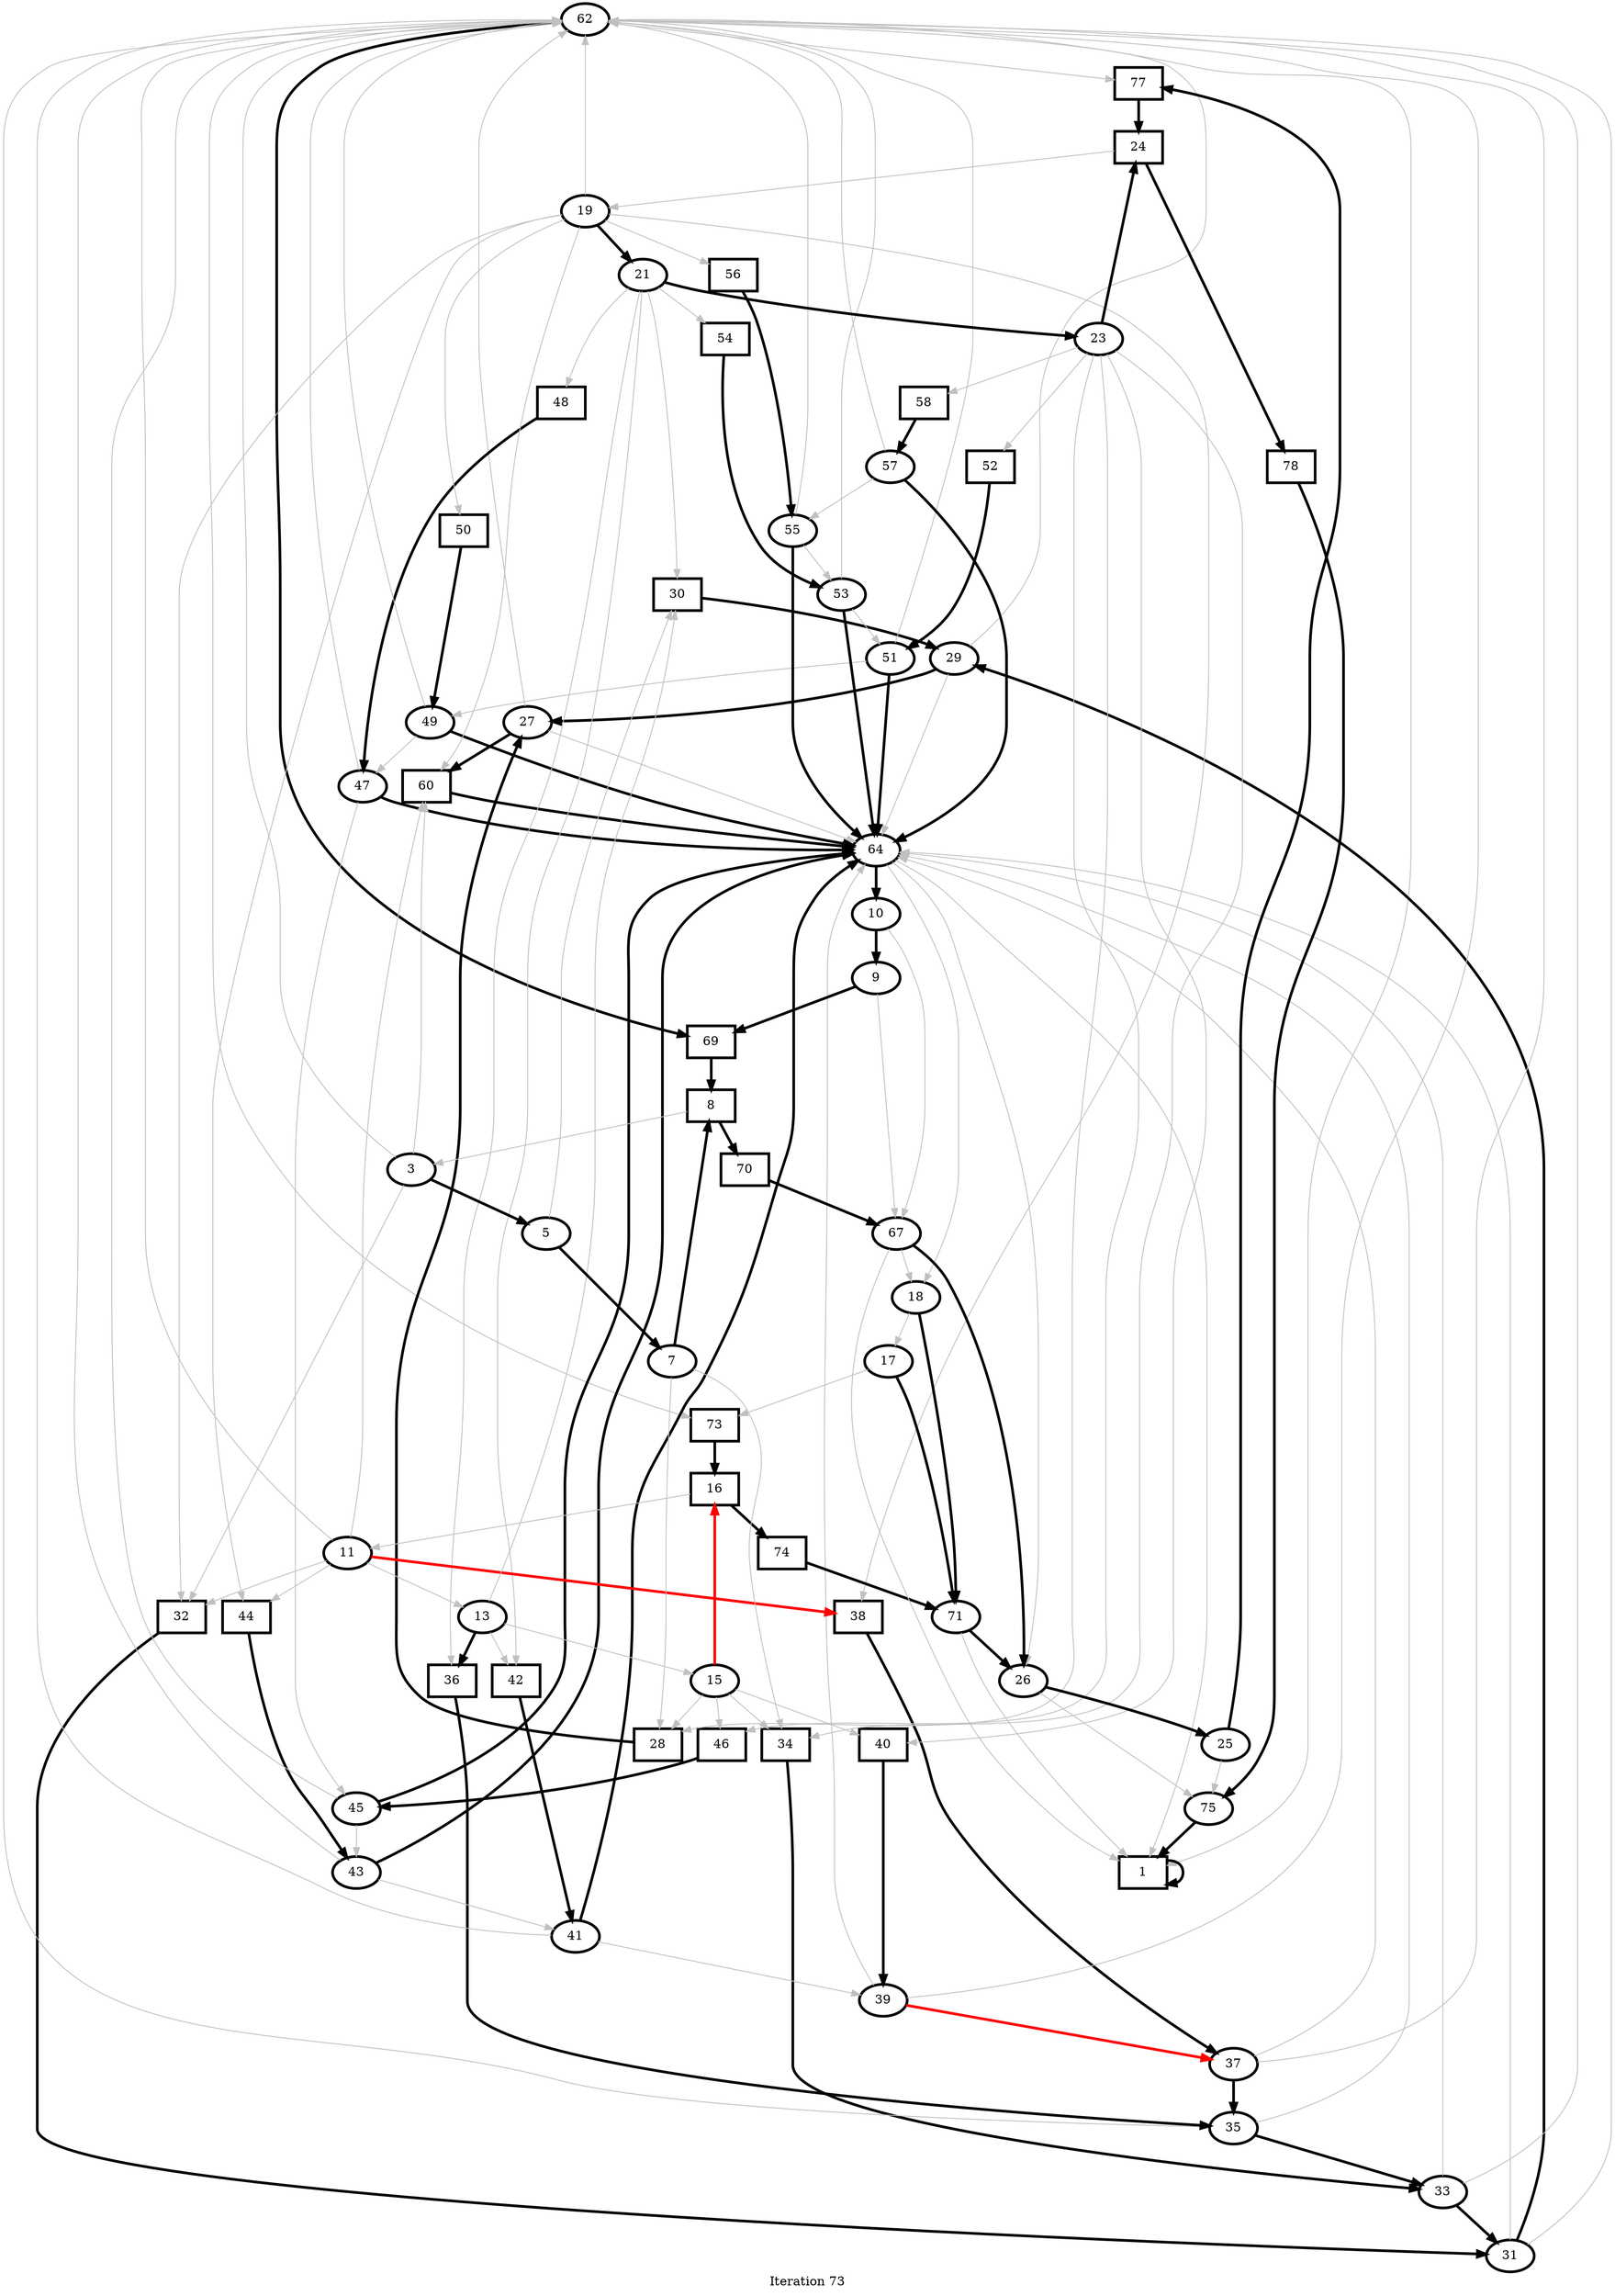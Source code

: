 digraph G {
    label ="Iteration 73"
    0 [penwidth=3,label="62",pos="10,12!"]
    1 [penwidth=3,label="64",pos="10,-1!"]
    2 [penwidth=3,shape = "rectangle",label="1",pos="15,3!"]
    3 [penwidth=3,shape = "rectangle",label="60",pos="0,0!"]
    4 [penwidth=3,label="27",pos="0,1!"]
    5 [penwidth=3,shape = "rectangle",label="28",pos="1,1!"]
    6 [penwidth=3,label="29",pos="0,2!"]
    7 [penwidth=3,shape = "rectangle",label="30",pos="1,2!"]
    8 [penwidth=3,label="31",pos="0,3!"]
    9 [penwidth=3,shape = "rectangle",label="32",pos="1,3!"]
    10 [penwidth=3,label="33",pos="0,4!"]
    11 [penwidth=3,shape = "rectangle",label="34",pos="1,4!"]
    12 [penwidth=3,label="35",pos="0,5!"]
    13 [penwidth=3,shape = "rectangle",label="36",pos="1,5!"]
    14 [penwidth=3,label="37",pos="0,6!"]
    15 [penwidth=3,shape = "rectangle",label="38",pos="1,6!"]
    16 [penwidth=3,label="39",pos="0,7!"]
    17 [penwidth=3,shape = "rectangle",label="40",pos="1,7!"]
    18 [penwidth=3,label="41",pos="0,8!"]
    19 [penwidth=3,shape = "rectangle",label="42",pos="1,8!"]
    20 [penwidth=3,label="43",pos="0,9!"]
    21 [penwidth=3,shape = "rectangle",label="44",pos="1,9!"]
    22 [penwidth=3,label="45",pos="0,10!"]
    23 [penwidth=3,shape = "rectangle",label="46",pos="1,10!"]
    24 [penwidth=3,label="47",pos="0,11!"]
    25 [penwidth=3,shape = "rectangle",label="48",pos="1,11!"]
    26 [penwidth=3,label="49",pos="0,12!"]
    27 [penwidth=3,shape = "rectangle",label="50",pos="1,12!"]
    28 [penwidth=3,label="51",pos="0,13!"]
    29 [penwidth=3,shape = "rectangle",label="52",pos="1,13!"]
    30 [penwidth=3,label="53",pos="0,14!"]
    31 [penwidth=3,shape = "rectangle",label="54",pos="1,14!"]
    32 [penwidth=3,label="55",pos="0,15!"]
    33 [penwidth=3,shape = "rectangle",label="56",pos="1,15!"]
    34 [penwidth=3,label="57",pos="0,16!"]
    35 [penwidth=3,shape = "rectangle",label="58",pos="1,16!"]
    36 [penwidth=3,label="19",pos="5,11!"]
    37 [penwidth=3,label="21",pos="4,10!"]
    38 [penwidth=3,label="23",pos="5,9!"]
    39 [penwidth=3,shape = "rectangle",label="24",pos="6,10!"]
    40 [penwidth=3,label="25",pos="8,8!"]
    41 [penwidth=3,label="26",pos="9,8!"]
    42 [penwidth=3,label="75",pos="10,10!"]
    43 [penwidth=3,shape = "rectangle",label="77",pos="7,8!"]
    44 [penwidth=3,shape = "rectangle",label="78",pos="8,10!"]
    45 [penwidth=3,label="11",pos="5,7!"]
    46 [penwidth=3,label="13",pos="4,6!"]
    47 [penwidth=3,label="15",pos="5,5!"]
    48 [penwidth=3,shape = "rectangle",label="16",pos="6,6!"]
    49 [penwidth=3,label="17",pos="8,4!"]
    50 [penwidth=3,label="18",pos="9,4!"]
    51 [penwidth=3,label="71",pos="10,6!"]
    52 [penwidth=3,shape = "rectangle",label="73",pos="7,4!"]
    53 [penwidth=3,shape = "rectangle",label="74",pos="8,6!"]
    54 [penwidth=3,label="3",pos="5,3!"]
    55 [penwidth=3,label="5",pos="4,2!"]
    56 [penwidth=3,label="7",pos="5,1!"]
    57 [penwidth=3,shape = "rectangle",label="8",pos="6,2!"]
    58 [penwidth=3,label="9",pos="8,0!"]
    59 [penwidth=3,label="10",pos="9,0!"]
    60 [penwidth=3,label="67",pos="10,2!"]
    61 [penwidth=3,shape = "rectangle",label="69",pos="7,0!"]
    62 [penwidth=3,shape = "rectangle",label="70",pos="8,2!"]

    3 -> 1 [penwidth=3,color="black"]
    0 -> 2 [penwidth=1,color="grey"]
    1 -> 2 [penwidth=1,color="grey"]
    2 -> 2 [penwidth=3,color="black"]
    4 -> 0 [penwidth=1,color="grey"]
    4 -> 1 [penwidth=1,color="grey"]
    4 -> 3 [penwidth=3,color="black"]
    5 -> 4 [penwidth=3,color="black"]
    6 -> 4 [penwidth=3,color="black"]
    6 -> 1 [penwidth=1,color="grey"]
    6 -> 0 [penwidth=1,color="grey"]
    7 -> 6 [penwidth=3,color="black"]
    8 -> 6 [penwidth=3,color="black"]
    8 -> 1 [penwidth=1,color="grey"]
    8 -> 0 [penwidth=1,color="grey"]
    9 -> 8 [penwidth=3,color="black"]
    10 -> 8 [penwidth=3,color="black"]
    10 -> 1 [penwidth=1,color="grey"]
    10 -> 0 [penwidth=1,color="grey"]
    11 -> 10 [penwidth=3,color="black"]
    12 -> 10 [penwidth=3,color="black"]
    12 -> 1 [penwidth=1,color="grey"]
    12 -> 0 [penwidth=1,color="grey"]
    13 -> 12 [penwidth=3,color="black"]
    14 -> 12 [penwidth=3,color="black"]
    14 -> 1 [penwidth=1,color="grey"]
    14 -> 0 [penwidth=1,color="grey"]
    15 -> 14 [penwidth=3,color="black"]
    16 -> 14 [penwidth=3,color="red"]
    16 -> 1 [penwidth=1,color="grey"]
    16 -> 0 [penwidth=1,color="grey"]
    17 -> 16 [penwidth=3,color="black"]
    18 -> 16 [penwidth=1,color="grey"]
    18 -> 1 [penwidth=3,color="black"]
    18 -> 0 [penwidth=1,color="grey"]
    19 -> 18 [penwidth=3,color="black"]
    20 -> 18 [penwidth=1,color="grey"]
    20 -> 1 [penwidth=3,color="black"]
    20 -> 0 [penwidth=1,color="grey"]
    21 -> 20 [penwidth=3,color="black"]
    22 -> 20 [penwidth=1,color="grey"]
    22 -> 1 [penwidth=3,color="black"]
    22 -> 0 [penwidth=1,color="grey"]
    23 -> 22 [penwidth=3,color="black"]
    24 -> 22 [penwidth=1,color="grey"]
    24 -> 1 [penwidth=3,color="black"]
    24 -> 0 [penwidth=1,color="grey"]
    25 -> 24 [penwidth=3,color="black"]
    26 -> 24 [penwidth=1,color="grey"]
    26 -> 1 [penwidth=3,color="black"]
    26 -> 0 [penwidth=1,color="grey"]
    27 -> 26 [penwidth=3,color="black"]
    28 -> 26 [penwidth=1,color="grey"]
    28 -> 1 [penwidth=3,color="black"]
    28 -> 0 [penwidth=1,color="grey"]
    29 -> 28 [penwidth=3,color="black"]
    30 -> 28 [penwidth=1,color="grey"]
    30 -> 1 [penwidth=3,color="black"]
    30 -> 0 [penwidth=1,color="grey"]
    31 -> 30 [penwidth=3,color="black"]
    32 -> 30 [penwidth=1,color="grey"]
    32 -> 1 [penwidth=3,color="black"]
    32 -> 0 [penwidth=1,color="grey"]
    33 -> 32 [penwidth=3,color="black"]
    34 -> 32 [penwidth=1,color="grey"]
    34 -> 1 [penwidth=3,color="black"]
    34 -> 0 [penwidth=1,color="grey"]
    35 -> 34 [penwidth=3,color="black"]
    36 -> 0 [penwidth=1,color="grey"]
    36 -> 3 [penwidth=1,color="grey"]
    36 -> 37 [penwidth=3,color="black"]
    36 -> 9 [penwidth=1,color="grey"]
    36 -> 15 [penwidth=1,color="grey"]
    36 -> 21 [penwidth=1,color="grey"]
    36 -> 27 [penwidth=1,color="grey"]
    36 -> 33 [penwidth=1,color="grey"]
    37 -> 38 [penwidth=3,color="black"]
    37 -> 7 [penwidth=1,color="grey"]
    37 -> 13 [penwidth=1,color="grey"]
    37 -> 19 [penwidth=1,color="grey"]
    37 -> 25 [penwidth=1,color="grey"]
    37 -> 31 [penwidth=1,color="grey"]
    38 -> 39 [penwidth=3,color="black"]
    38 -> 5 [penwidth=1,color="grey"]
    38 -> 11 [penwidth=1,color="grey"]
    38 -> 17 [penwidth=1,color="grey"]
    38 -> 23 [penwidth=1,color="grey"]
    38 -> 29 [penwidth=1,color="grey"]
    38 -> 35 [penwidth=1,color="grey"]
    39 -> 44 [penwidth=3,color="black"]
    39 -> 36 [penwidth=1,color="grey"]
    40 -> 43 [penwidth=3,color="black"]
    40 -> 42 [penwidth=1,color="grey"]
    41 -> 40 [penwidth=3,color="black"]
    41 -> 42 [penwidth=1,color="grey"]
    42 -> 2 [penwidth=3,color="black"]
    43 -> 39 [penwidth=3,color="black"]
    44 -> 42 [penwidth=3,color="black"]
    45 -> 0 [penwidth=1,color="grey"]
    45 -> 3 [penwidth=1,color="grey"]
    45 -> 46 [penwidth=1,color="grey"]
    45 -> 9 [penwidth=1,color="grey"]
    45 -> 15 [penwidth=3,color="red"]
    45 -> 21 [penwidth=1,color="grey"]
    46 -> 47 [penwidth=1,color="grey"]
    46 -> 7 [penwidth=1,color="grey"]
    46 -> 13 [penwidth=3,color="black"]
    46 -> 19 [penwidth=1,color="grey"]
    47 -> 48 [penwidth=3,color="red"]
    47 -> 5 [penwidth=1,color="grey"]
    47 -> 11 [penwidth=1,color="grey"]
    47 -> 17 [penwidth=1,color="grey"]
    47 -> 23 [penwidth=1,color="grey"]
    48 -> 53 [penwidth=3,color="black"]
    48 -> 45 [penwidth=1,color="grey"]
    49 -> 52 [penwidth=1,color="grey"]
    49 -> 51 [penwidth=3,color="black"]
    50 -> 49 [penwidth=1,color="grey"]
    50 -> 51 [penwidth=3,color="black"]
    51 -> 2 [penwidth=1,color="grey"]
    51 -> 41 [penwidth=3,color="black"]
    52 -> 48 [penwidth=3,color="black"]
    53 -> 51 [penwidth=3,color="black"]
    54 -> 0 [penwidth=1,color="grey"]
    54 -> 3 [penwidth=1,color="grey"]
    54 -> 55 [penwidth=3,color="black"]
    54 -> 9 [penwidth=1,color="grey"]
    55 -> 56 [penwidth=3,color="black"]
    55 -> 7 [penwidth=1,color="grey"]
    56 -> 57 [penwidth=3,color="black"]
    56 -> 5 [penwidth=1,color="grey"]
    56 -> 11 [penwidth=1,color="grey"]
    57 -> 62 [penwidth=3,color="black"]
    57 -> 54 [penwidth=1,color="grey"]
    58 -> 61 [penwidth=3,color="black"]
    58 -> 60 [penwidth=1,color="grey"]
    59 -> 58 [penwidth=3,color="black"]
    59 -> 60 [penwidth=1,color="grey"]
    60 -> 2 [penwidth=1,color="grey"]
    60 -> 50 [penwidth=1,color="grey"]
    60 -> 41 [penwidth=3,color="black"]
    61 -> 57 [penwidth=3,color="black"]
    62 -> 60 [penwidth=3,color="black"]
    0 -> 61 [penwidth=3,color="black"]
    1 -> 59 [penwidth=3,color="black"]
    0 -> 52 [penwidth=1,color="grey"]
    1 -> 50 [penwidth=1,color="grey"]
    0 -> 43 [penwidth=1,color="grey"]
    1 -> 41 [penwidth=1,color="grey"]
}
